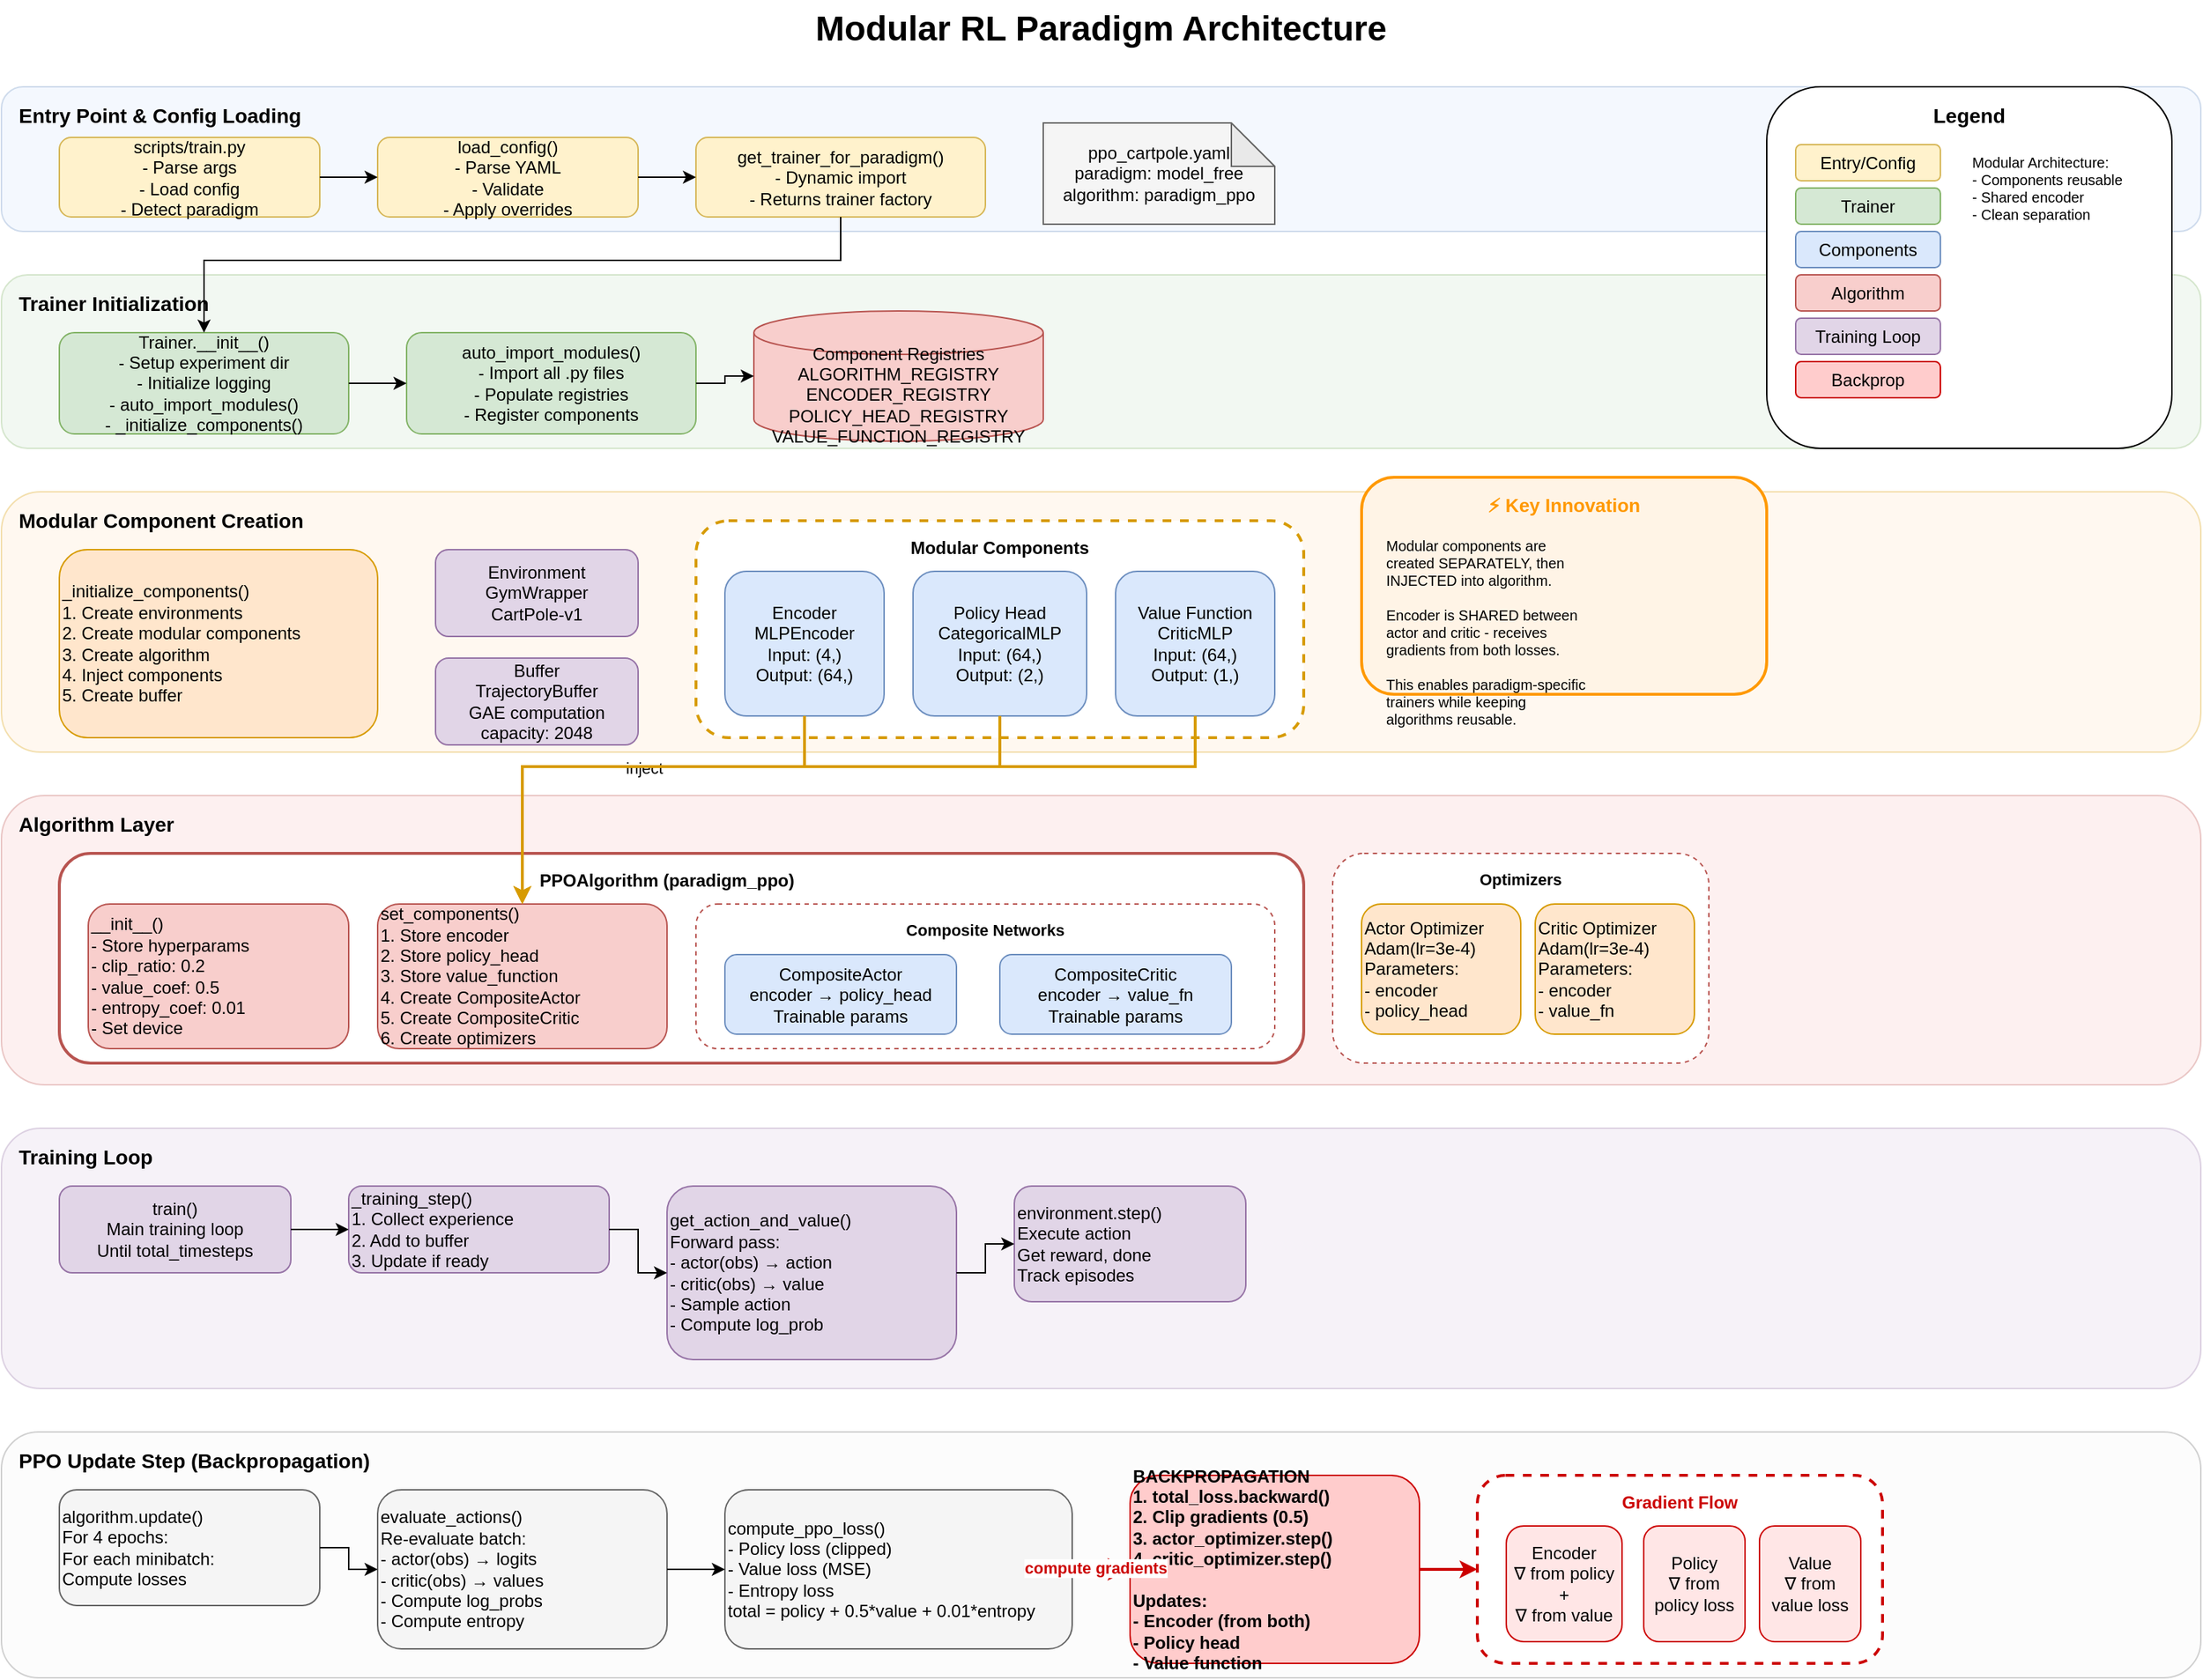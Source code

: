<mxfile version="21.0.0" type="device">
  <diagram id="paradigm-architecture" name="Paradigm Architecture">
    <mxGraphModel dx="1434" dy="844" grid="1" gridSize="10" guides="1" tooltips="1" connect="1" arrows="1" fold="1" page="1" pageScale="1" pageWidth="1600" pageHeight="1200" math="0" shadow="0">
      <root>
        <mxCell id="0" />
        <mxCell id="1" parent="0" />

        <!-- Title -->
        <mxCell id="title" value="Modular RL Paradigm Architecture" style="text;html=1;strokeColor=none;fillColor=none;align=center;verticalAlign=middle;whiteSpace=wrap;rounded=0;fontSize=24;fontStyle=1" vertex="1" parent="1">
          <mxGeometry x="600" y="20" width="400" height="40" as="geometry" />
        </mxCell>

        <!-- Layer 1: Entry Point -->
        <mxCell id="layer1-bg" value="" style="rounded=1;whiteSpace=wrap;html=1;fillColor=#dae8fc;strokeColor=#6c8ebf;opacity=30;" vertex="1" parent="1">
          <mxGeometry x="40" y="80" width="1520" height="100" as="geometry" />
        </mxCell>
        <mxCell id="layer1-label" value="Entry Point &amp; Config Loading" style="text;html=1;strokeColor=none;fillColor=none;align=left;verticalAlign=top;whiteSpace=wrap;rounded=0;fontSize=14;fontStyle=1" vertex="1" parent="1">
          <mxGeometry x="50" y="85" width="200" height="30" as="geometry" />
        </mxCell>

        <mxCell id="train-script" value="scripts/train.py&#xa;- Parse args&#xa;- Load config&#xa;- Detect paradigm" style="rounded=1;whiteSpace=wrap;html=1;fillColor=#fff2cc;strokeColor=#d6b656;" vertex="1" parent="1">
          <mxGeometry x="80" y="115" width="180" height="55" as="geometry" />
        </mxCell>

        <mxCell id="config-loader" value="load_config()&#xa;- Parse YAML&#xa;- Validate&#xa;- Apply overrides" style="rounded=1;whiteSpace=wrap;html=1;fillColor=#fff2cc;strokeColor=#d6b656;" vertex="1" parent="1">
          <mxGeometry x="300" y="115" width="180" height="55" as="geometry" />
        </mxCell>

        <mxCell id="paradigm-router" value="get_trainer_for_paradigm()&#xa;- Dynamic import&#xa;- Returns trainer factory" style="rounded=1;whiteSpace=wrap;html=1;fillColor=#fff2cc;strokeColor=#d6b656;" vertex="1" parent="1">
          <mxGeometry x="520" y="115" width="200" height="55" as="geometry" />
        </mxCell>

        <mxCell id="config-yaml" value="ppo_cartpole.yaml&#xa;paradigm: model_free&#xa;algorithm: paradigm_ppo" style="shape=note;whiteSpace=wrap;html=1;backgroundOutline=1;darkOpacity=0.05;fillColor=#f5f5f5;strokeColor=#666666;" vertex="1" parent="1">
          <mxGeometry x="760" y="105" width="160" height="70" as="geometry" />
        </mxCell>

        <!-- Arrow from train-script to config-loader -->
        <mxCell id="arrow1" style="edgeStyle=orthogonalEdgeStyle;rounded=0;orthogonalLoop=1;jettySize=auto;html=1;exitX=1;exitY=0.5;exitDx=0;exitDy=0;entryX=0;entryY=0.5;entryDx=0;entryDy=0;" edge="1" parent="1" source="train-script" target="config-loader">
          <mxGeometry relative="1" as="geometry" />
        </mxCell>

        <!-- Arrow from config-loader to paradigm-router -->
        <mxCell id="arrow2" style="edgeStyle=orthogonalEdgeStyle;rounded=0;orthogonalLoop=1;jettySize=auto;html=1;exitX=1;exitY=0.5;exitDx=0;exitDy=0;entryX=0;entryY=0.5;entryDx=0;entryDy=0;" edge="1" parent="1" source="config-loader" target="paradigm-router">
          <mxGeometry relative="1" as="geometry" />
        </mxCell>

        <!-- Layer 2: Trainer Initialization -->
        <mxCell id="layer2-bg" value="" style="rounded=1;whiteSpace=wrap;html=1;fillColor=#d5e8d4;strokeColor=#82b366;opacity=30;" vertex="1" parent="1">
          <mxGeometry x="40" y="210" width="1520" height="120" as="geometry" />
        </mxCell>
        <mxCell id="layer2-label" value="Trainer Initialization" style="text;html=1;strokeColor=none;fillColor=none;align=left;verticalAlign=top;whiteSpace=wrap;rounded=0;fontSize=14;fontStyle=1" vertex="1" parent="1">
          <mxGeometry x="50" y="215" width="200" height="30" as="geometry" />
        </mxCell>

        <mxCell id="trainer-init" value="Trainer.__init__()&#xa;- Setup experiment dir&#xa;- Initialize logging&#xa;- auto_import_modules()&#xa;- _initialize_components()" style="rounded=1;whiteSpace=wrap;html=1;fillColor=#d5e8d4;strokeColor=#82b366;" vertex="1" parent="1">
          <mxGeometry x="80" y="250" width="200" height="70" as="geometry" />
        </mxCell>

        <mxCell id="auto-import" value="auto_import_modules()&#xa;- Import all .py files&#xa;- Populate registries&#xa;- Register components" style="rounded=1;whiteSpace=wrap;html=1;fillColor=#d5e8d4;strokeColor=#82b366;" vertex="1" parent="1">
          <mxGeometry x="320" y="250" width="200" height="70" as="geometry" />
        </mxCell>

        <mxCell id="registries" value="Component Registries&#xa;ALGORITHM_REGISTRY&#xa;ENCODER_REGISTRY&#xa;POLICY_HEAD_REGISTRY&#xa;VALUE_FUNCTION_REGISTRY" style="shape=cylinder3;whiteSpace=wrap;html=1;boundedLbl=1;backgroundOutline=1;size=15;fillColor=#f8cecc;strokeColor=#b85450;" vertex="1" parent="1">
          <mxGeometry x="560" y="235" width="200" height="90" as="geometry" />
        </mxCell>

        <!-- Arrow from paradigm-router to trainer-init -->
        <mxCell id="arrow3" style="edgeStyle=orthogonalEdgeStyle;rounded=0;orthogonalLoop=1;jettySize=auto;html=1;exitX=0.5;exitY=1;exitDx=0;exitDy=0;entryX=0.5;entryY=0;entryDx=0;entryDy=0;" edge="1" parent="1" source="paradigm-router" target="trainer-init">
          <mxGeometry relative="1" as="geometry">
            <Array as="points">
              <mxPoint x="620" y="200" />
              <mxPoint x="180" y="200" />
            </Array>
          </mxGeometry>
        </mxCell>

        <!-- Arrow from trainer-init to auto-import -->
        <mxCell id="arrow4" style="edgeStyle=orthogonalEdgeStyle;rounded=0;orthogonalLoop=1;jettySize=auto;html=1;exitX=1;exitY=0.5;exitDx=0;exitDy=0;entryX=0;entryY=0.5;entryDx=0;entryDy=0;" edge="1" parent="1" source="trainer-init" target="auto-import">
          <mxGeometry relative="1" as="geometry" />
        </mxCell>

        <!-- Arrow from auto-import to registries -->
        <mxCell id="arrow5" style="edgeStyle=orthogonalEdgeStyle;rounded=0;orthogonalLoop=1;jettySize=auto;html=1;exitX=1;exitY=0.5;exitDx=0;exitDy=0;entryX=0;entryY=0.5;entryDx=0;entryDy=0;entryPerimeter=0;" edge="1" parent="1" source="auto-import" target="registries">
          <mxGeometry relative="1" as="geometry" />
        </mxCell>

        <!-- Layer 3: Component Creation -->
        <mxCell id="layer3-bg" value="" style="rounded=1;whiteSpace=wrap;html=1;fillColor=#ffe6cc;strokeColor=#d79b00;opacity=30;" vertex="1" parent="1">
          <mxGeometry x="40" y="360" width="1520" height="180" as="geometry" />
        </mxCell>
        <mxCell id="layer3-label" value="Modular Component Creation" style="text;html=1;strokeColor=none;fillColor=none;align=left;verticalAlign=top;whiteSpace=wrap;rounded=0;fontSize=14;fontStyle=1" vertex="1" parent="1">
          <mxGeometry x="50" y="365" width="250" height="30" as="geometry" />
        </mxCell>

        <mxCell id="init-components" value="_initialize_components()&#xa;1. Create environments&#xa;2. Create modular components&#xa;3. Create algorithm&#xa;4. Inject components&#xa;5. Create buffer" style="rounded=1;whiteSpace=wrap;html=1;fillColor=#ffe6cc;strokeColor=#d79b00;align=left;" vertex="1" parent="1">
          <mxGeometry x="80" y="400" width="220" height="130" as="geometry" />
        </mxCell>

        <!-- Environment -->
        <mxCell id="environment" value="Environment&#xa;GymWrapper&#xa;CartPole-v1" style="rounded=1;whiteSpace=wrap;html=1;fillColor=#e1d5e7;strokeColor=#9673a6;" vertex="1" parent="1">
          <mxGeometry x="340" y="400" width="140" height="60" as="geometry" />
        </mxCell>

        <!-- Modular Components Box -->
        <mxCell id="components-box" value="" style="rounded=1;whiteSpace=wrap;html=1;fillColor=#fff;strokeColor=#d79b00;strokeWidth=2;dashed=1;" vertex="1" parent="1">
          <mxGeometry x="520" y="380" width="420" height="150" as="geometry" />
        </mxCell>
        <mxCell id="components-label" value="Modular Components" style="text;html=1;strokeColor=none;fillColor=none;align=center;verticalAlign=top;whiteSpace=wrap;rounded=0;fontSize=12;fontStyle=1" vertex="1" parent="1">
          <mxGeometry x="640" y="385" width="180" height="20" as="geometry" />
        </mxCell>

        <mxCell id="encoder" value="Encoder&#xa;MLPEncoder&#xa;Input: (4,)&#xa;Output: (64,)" style="rounded=1;whiteSpace=wrap;html=1;fillColor=#dae8fc;strokeColor=#6c8ebf;" vertex="1" parent="1">
          <mxGeometry x="540" y="415" width="110" height="100" as="geometry" />
        </mxCell>

        <mxCell id="policy-head" value="Policy Head&#xa;CategoricalMLP&#xa;Input: (64,)&#xa;Output: (2,)" style="rounded=1;whiteSpace=wrap;html=1;fillColor=#dae8fc;strokeColor=#6c8ebf;" vertex="1" parent="1">
          <mxGeometry x="670" y="415" width="120" height="100" as="geometry" />
        </mxCell>

        <mxCell id="value-fn" value="Value Function&#xa;CriticMLP&#xa;Input: (64,)&#xa;Output: (1,)" style="rounded=1;whiteSpace=wrap;html=1;fillColor=#dae8fc;strokeColor=#6c8ebf;" vertex="1" parent="1">
          <mxGeometry x="810" y="415" width="110" height="100" as="geometry" />
        </mxCell>

        <!-- Buffer -->
        <mxCell id="buffer" value="Buffer&#xa;TrajectoryBuffer&#xa;GAE computation&#xa;capacity: 2048" style="rounded=1;whiteSpace=wrap;html=1;fillColor=#e1d5e7;strokeColor=#9673a6;" vertex="1" parent="1">
          <mxGeometry x="340" y="475" width="140" height="60" as="geometry" />
        </mxCell>

        <!-- Layer 4: Algorithm -->
        <mxCell id="layer4-bg" value="" style="rounded=1;whiteSpace=wrap;html=1;fillColor=#f8cecc;strokeColor=#b85450;opacity=30;" vertex="1" parent="1">
          <mxGeometry x="40" y="570" width="1520" height="200" as="geometry" />
        </mxCell>
        <mxCell id="layer4-label" value="Algorithm Layer" style="text;html=1;strokeColor=none;fillColor=none;align=left;verticalAlign=top;whiteSpace=wrap;rounded=0;fontSize=14;fontStyle=1" vertex="1" parent="1">
          <mxGeometry x="50" y="575" width="200" height="30" as="geometry" />
        </mxCell>

        <mxCell id="algorithm-box" value="" style="rounded=1;whiteSpace=wrap;html=1;fillColor=#fff;strokeColor=#b85450;strokeWidth=2;" vertex="1" parent="1">
          <mxGeometry x="80" y="610" width="860" height="145" as="geometry" />
        </mxCell>
        <mxCell id="algorithm-label" value="PPOAlgorithm (paradigm_ppo)" style="text;html=1;strokeColor=none;fillColor=none;align=center;verticalAlign=top;whiteSpace=wrap;rounded=0;fontSize=12;fontStyle=1" vertex="1" parent="1">
          <mxGeometry x="400" y="615" width="200" height="20" as="geometry" />
        </mxCell>

        <mxCell id="algo-init" value="__init__()&#xa;- Store hyperparams&#xa;- clip_ratio: 0.2&#xa;- value_coef: 0.5&#xa;- entropy_coef: 0.01&#xa;- Set device" style="rounded=1;whiteSpace=wrap;html=1;fillColor=#f8cecc;strokeColor=#b85450;align=left;" vertex="1" parent="1">
          <mxGeometry x="100" y="645" width="180" height="100" as="geometry" />
        </mxCell>

        <mxCell id="set-components" value="set_components()&#xa;1. Store encoder&#xa;2. Store policy_head&#xa;3. Store value_function&#xa;4. Create CompositeActor&#xa;5. Create CompositeCritic&#xa;6. Create optimizers" style="rounded=1;whiteSpace=wrap;html=1;fillColor=#f8cecc;strokeColor=#b85450;align=left;" vertex="1" parent="1">
          <mxGeometry x="300" y="645" width="200" height="100" as="geometry" />
        </mxCell>

        <mxCell id="composite-networks" value="" style="rounded=1;whiteSpace=wrap;html=1;fillColor=#fff;strokeColor=#b85450;strokeWidth=1;dashed=1;" vertex="1" parent="1">
          <mxGeometry x="520" y="645" width="400" height="100" as="geometry" />
        </mxCell>
        <mxCell id="composite-label" value="Composite Networks" style="text;html=1;strokeColor=none;fillColor=none;align=center;verticalAlign=top;whiteSpace=wrap;rounded=0;fontSize=11;fontStyle=1" vertex="1" parent="1">
          <mxGeometry x="620" y="650" width="200" height="20" as="geometry" />
        </mxCell>

        <mxCell id="composite-actor" value="CompositeActor&#xa;encoder → policy_head&#xa;Trainable params" style="rounded=1;whiteSpace=wrap;html=1;fillColor=#dae8fc;strokeColor=#6c8ebf;" vertex="1" parent="1">
          <mxGeometry x="540" y="680" width="160" height="55" as="geometry" />
        </mxCell>

        <mxCell id="composite-critic" value="CompositeCritic&#xa;encoder → value_fn&#xa;Trainable params" style="rounded=1;whiteSpace=wrap;html=1;fillColor=#dae8fc;strokeColor=#6c8ebf;" vertex="1" parent="1">
          <mxGeometry x="730" y="680" width="160" height="55" as="geometry" />
        </mxCell>

        <!-- Optimizers -->
        <mxCell id="optimizers-box" value="" style="rounded=1;whiteSpace=wrap;html=1;fillColor=#fff;strokeColor=#b85450;strokeWidth=1;dashed=1;" vertex="1" parent="1">
          <mxGeometry x="960" y="610" width="260" height="145" as="geometry" />
        </mxCell>
        <mxCell id="optimizers-label" value="Optimizers" style="text;html=1;strokeColor=none;fillColor=none;align=center;verticalAlign=top;whiteSpace=wrap;rounded=0;fontSize=11;fontStyle=1" vertex="1" parent="1">
          <mxGeometry x="1020" y="615" width="140" height="20" as="geometry" />
        </mxCell>

        <mxCell id="actor-optimizer" value="Actor Optimizer&#xa;Adam(lr=3e-4)&#xa;Parameters:&#xa;- encoder&#xa;- policy_head" style="rounded=1;whiteSpace=wrap;html=1;fillColor=#ffe6cc;strokeColor=#d79b00;align=left;" vertex="1" parent="1">
          <mxGeometry x="980" y="645" width="110" height="90" as="geometry" />
        </mxCell>

        <mxCell id="critic-optimizer" value="Critic Optimizer&#xa;Adam(lr=3e-4)&#xa;Parameters:&#xa;- encoder&#xa;- value_fn" style="rounded=1;whiteSpace=wrap;html=1;fillColor=#ffe6cc;strokeColor=#d79b00;align=left;" vertex="1" parent="1">
          <mxGeometry x="1100" y="645" width="110" height="90" as="geometry" />
        </mxCell>

        <!-- Arrows from components to algorithm -->
        <mxCell id="arrow-enc-to-algo" style="edgeStyle=orthogonalEdgeStyle;rounded=0;orthogonalLoop=1;jettySize=auto;html=1;exitX=0.5;exitY=1;exitDx=0;exitDy=0;entryX=0.5;entryY=0;entryDx=0;entryDy=0;strokeColor=#d79b00;strokeWidth=2;" edge="1" parent="1" source="encoder" target="set-components">
          <mxGeometry relative="1" as="geometry">
            <Array as="points">
              <mxPoint x="595" y="550" />
              <mxPoint x="400" y="550" />
            </Array>
          </mxGeometry>
        </mxCell>
        <mxCell id="arrow-enc-label" value="inject" style="edgeLabel;html=1;align=center;verticalAlign=middle;resizable=0;points=[];" vertex="1" connectable="0" parent="arrow-enc-to-algo">
          <mxGeometry x="-0.1" y="1" relative="1" as="geometry">
            <mxPoint as="offset" />
          </mxGeometry>
        </mxCell>

        <mxCell id="arrow-policy-to-algo" style="edgeStyle=orthogonalEdgeStyle;rounded=0;orthogonalLoop=1;jettySize=auto;html=1;exitX=0.5;exitY=1;exitDx=0;exitDy=0;entryX=0.5;entryY=0;entryDx=0;entryDy=0;strokeColor=#d79b00;strokeWidth=2;" edge="1" parent="1" source="policy-head" target="set-components">
          <mxGeometry relative="1" as="geometry">
            <Array as="points">
              <mxPoint x="730" y="550" />
              <mxPoint x="400" y="550" />
            </Array>
          </mxGeometry>
        </mxCell>

        <mxCell id="arrow-value-to-algo" style="edgeStyle=orthogonalEdgeStyle;rounded=0;orthogonalLoop=1;jettySize=auto;html=1;exitX=0.5;exitY=1;exitDx=0;exitDy=0;entryX=0.5;entryY=0;entryDx=0;entryDy=0;strokeColor=#d79b00;strokeWidth=2;" edge="1" parent="1" source="value-fn" target="set-components">
          <mxGeometry relative="1" as="geometry">
            <Array as="points">
              <mxPoint x="865" y="550" />
              <mxPoint x="400" y="550" />
            </Array>
          </mxGeometry>
        </mxCell>

        <!-- Layer 5: Training Loop -->
        <mxCell id="layer5-bg" value="" style="rounded=1;whiteSpace=wrap;html=1;fillColor=#e1d5e7;strokeColor=#9673a6;opacity=30;" vertex="1" parent="1">
          <mxGeometry x="40" y="800" width="1520" height="180" as="geometry" />
        </mxCell>
        <mxCell id="layer5-label" value="Training Loop" style="text;html=1;strokeColor=none;fillColor=none;align=left;verticalAlign=top;whiteSpace=wrap;rounded=0;fontSize=14;fontStyle=1" vertex="1" parent="1">
          <mxGeometry x="50" y="805" width="200" height="30" as="geometry" />
        </mxCell>

        <mxCell id="train-loop" value="train()&#xa;Main training loop&#xa;Until total_timesteps" style="rounded=1;whiteSpace=wrap;html=1;fillColor=#e1d5e7;strokeColor=#9673a6;" vertex="1" parent="1">
          <mxGeometry x="80" y="840" width="160" height="60" as="geometry" />
        </mxCell>

        <mxCell id="training-step" value="_training_step()&#xa;1. Collect experience&#xa;2. Add to buffer&#xa;3. Update if ready" style="rounded=1;whiteSpace=wrap;html=1;fillColor=#e1d5e7;strokeColor=#9673a6;align=left;" vertex="1" parent="1">
          <mxGeometry x="280" y="840" width="180" height="60" as="geometry" />
        </mxCell>

        <mxCell id="collect-exp" value="get_action_and_value()&#xa;Forward pass:&#xa;- actor(obs) → action&#xa;- critic(obs) → value&#xa;- Sample action&#xa;- Compute log_prob" style="rounded=1;whiteSpace=wrap;html=1;fillColor=#e1d5e7;strokeColor=#9673a6;align=left;" vertex="1" parent="1">
          <mxGeometry x="500" y="840" width="200" height="120" as="geometry" />
        </mxCell>

        <mxCell id="env-step" value="environment.step()&#xa;Execute action&#xa;Get reward, done&#xa;Track episodes" style="rounded=1;whiteSpace=wrap;html=1;fillColor=#e1d5e7;strokeColor=#9673a6;align=left;" vertex="1" parent="1">
          <mxGeometry x="740" y="840" width="160" height="80" as="geometry" />
        </mxCell>

        <!-- Arrows in training loop -->
        <mxCell id="arrow-train-to-step" style="edgeStyle=orthogonalEdgeStyle;rounded=0;orthogonalLoop=1;jettySize=auto;html=1;exitX=1;exitY=0.5;exitDx=0;exitDy=0;entryX=0;entryY=0.5;entryDx=0;entryDy=0;" edge="1" parent="1" source="train-loop" target="training-step">
          <mxGeometry relative="1" as="geometry" />
        </mxCell>

        <mxCell id="arrow-step-to-collect" style="edgeStyle=orthogonalEdgeStyle;rounded=0;orthogonalLoop=1;jettySize=auto;html=1;exitX=1;exitY=0.5;exitDx=0;exitDy=0;entryX=0;entryY=0.5;entryDx=0;entryDy=0;" edge="1" parent="1" source="training-step" target="collect-exp">
          <mxGeometry relative="1" as="geometry" />
        </mxCell>

        <mxCell id="arrow-collect-to-env" style="edgeStyle=orthogonalEdgeStyle;rounded=0;orthogonalLoop=1;jettySize=auto;html=1;exitX=1;exitY=0.5;exitDx=0;exitDy=0;entryX=0;entryY=0.5;entryDx=0;entryDy=0;" edge="1" parent="1" source="collect-exp" target="env-step">
          <mxGeometry relative="1" as="geometry" />
        </mxCell>

        <!-- Layer 6: Update Step -->
        <mxCell id="layer6-bg" value="" style="rounded=1;whiteSpace=wrap;html=1;fillColor=#f5f5f5;strokeColor=#666666;opacity=30;" vertex="1" parent="1">
          <mxGeometry x="40" y="1010" width="1520" height="170" as="geometry" />
        </mxCell>
        <mxCell id="layer6-label" value="PPO Update Step (Backpropagation)" style="text;html=1;strokeColor=none;fillColor=none;align=left;verticalAlign=top;whiteSpace=wrap;rounded=0;fontSize=14;fontStyle=1" vertex="1" parent="1">
          <mxGeometry x="50" y="1015" width="300" height="30" as="geometry" />
        </mxCell>

        <mxCell id="algo-update" value="algorithm.update()&#xa;For 4 epochs:&#xa;  For each minibatch:&#xa;    Compute losses" style="rounded=1;whiteSpace=wrap;html=1;fillColor=#f5f5f5;strokeColor=#666666;align=left;" vertex="1" parent="1">
          <mxGeometry x="80" y="1050" width="180" height="80" as="geometry" />
        </mxCell>

        <mxCell id="evaluate-actions" value="evaluate_actions()&#xa;Re-evaluate batch:&#xa;- actor(obs) → logits&#xa;- critic(obs) → values&#xa;- Compute log_probs&#xa;- Compute entropy" style="rounded=1;whiteSpace=wrap;html=1;fillColor=#f5f5f5;strokeColor=#666666;align=left;" vertex="1" parent="1">
          <mxGeometry x="300" y="1050" width="200" height="110" as="geometry" />
        </mxCell>

        <mxCell id="compute-loss" value="compute_ppo_loss()&#xa;- Policy loss (clipped)&#xa;- Value loss (MSE)&#xa;- Entropy loss&#xa;total = policy + 0.5*value + 0.01*entropy" style="rounded=1;whiteSpace=wrap;html=1;fillColor=#f5f5f5;strokeColor=#666666;align=left;" vertex="1" parent="1">
          <mxGeometry x="540" y="1050" width="240" height="110" as="geometry" />
        </mxCell>

        <mxCell id="backprop" value="BACKPROPAGATION&#xa;1. total_loss.backward()&#xa;2. Clip gradients (0.5)&#xa;3. actor_optimizer.step()&#xa;4. critic_optimizer.step()&#xa;&#xa;Updates:&#xa;- Encoder (from both)&#xa;- Policy head&#xa;- Value function" style="rounded=1;whiteSpace=wrap;html=1;fillColor=#ffcccc;strokeColor=#cc0000;align=left;fontStyle=1" vertex="1" parent="1">
          <mxGeometry x="820" y="1040" width="200" height="130" as="geometry" />
        </mxCell>

        <!-- Gradient flow visualization -->
        <mxCell id="gradient-box" value="" style="rounded=1;whiteSpace=wrap;html=1;fillColor=#fff;strokeColor=#cc0000;strokeWidth=2;dashed=1;" vertex="1" parent="1">
          <mxGeometry x="1060" y="1040" width="280" height="130" as="geometry" />
        </mxCell>
        <mxCell id="gradient-label" value="Gradient Flow" style="text;html=1;strokeColor=none;fillColor=none;align=center;verticalAlign=top;whiteSpace=wrap;rounded=0;fontSize=12;fontStyle=1;fontColor=#cc0000;" vertex="1" parent="1">
          <mxGeometry x="1140" y="1045" width="120" height="20" as="geometry" />
        </mxCell>

        <mxCell id="grad-encoder" value="Encoder&#xa;∇ from policy +&#xa;∇ from value" style="rounded=1;whiteSpace=wrap;html=1;fillColor=#ffe6e6;strokeColor=#cc0000;" vertex="1" parent="1">
          <mxGeometry x="1080" y="1075" width="80" height="80" as="geometry" />
        </mxCell>

        <mxCell id="grad-policy" value="Policy&#xa;∇ from&#xa;policy loss" style="rounded=1;whiteSpace=wrap;html=1;fillColor=#ffe6e6;strokeColor=#cc0000;" vertex="1" parent="1">
          <mxGeometry x="1175" y="1075" width="70" height="80" as="geometry" />
        </mxCell>

        <mxCell id="grad-value" value="Value&#xa;∇ from&#xa;value loss" style="rounded=1;whiteSpace=wrap;html=1;fillColor=#ffe6e6;strokeColor=#cc0000;" vertex="1" parent="1">
          <mxGeometry x="1255" y="1075" width="70" height="80" as="geometry" />
        </mxCell>

        <!-- Arrows in update -->
        <mxCell id="arrow-update-to-eval" style="edgeStyle=orthogonalEdgeStyle;rounded=0;orthogonalLoop=1;jettySize=auto;html=1;exitX=1;exitY=0.5;exitDx=0;exitDy=0;entryX=0;entryY=0.5;entryDx=0;entryDy=0;" edge="1" parent="1" source="algo-update" target="evaluate-actions">
          <mxGeometry relative="1" as="geometry" />
        </mxCell>

        <mxCell id="arrow-eval-to-loss" style="edgeStyle=orthogonalEdgeStyle;rounded=0;orthogonalLoop=1;jettySize=auto;html=1;exitX=1;exitY=0.5;exitDx=0;exitDy=0;entryX=0;entryY=0.5;entryDx=0;entryDy=0;" edge="1" parent="1" source="evaluate-actions" target="compute-loss">
          <mxGeometry relative="1" as="geometry" />
        </mxCell>

        <mxCell id="arrow-loss-to-backprop" style="edgeStyle=orthogonalEdgeStyle;rounded=0;orthogonalLoop=1;jettySize=auto;html=1;exitX=1;exitY=0.5;exitDx=0;exitDy=0;entryX=0;entryY=0.5;entryDx=0;entryDy=0;strokeColor=#cc0000;strokeWidth=3;" edge="1" parent="1" source="compute-loss" target="backprop">
          <mxGeometry relative="1" as="geometry" />
        </mxCell>
        <mxCell id="arrow-loss-label" value="compute gradients" style="edgeLabel;html=1;align=center;verticalAlign=middle;resizable=0;points=[];fontColor=#cc0000;fontStyle=1" vertex="1" connectable="0" parent="arrow-loss-to-backprop">
          <mxGeometry x="-0.2" y="1" relative="1" as="geometry">
            <mxPoint as="offset" />
          </mxGeometry>
        </mxCell>

        <mxCell id="arrow-backprop-to-grad" style="edgeStyle=orthogonalEdgeStyle;rounded=0;orthogonalLoop=1;jettySize=auto;html=1;exitX=1;exitY=0.5;exitDx=0;exitDy=0;entryX=0;entryY=0.5;entryDx=0;entryDy=0;strokeColor=#cc0000;strokeWidth=2;" edge="1" parent="1" source="backprop" target="gradient-box">
          <mxGeometry relative="1" as="geometry" />
        </mxCell>

        <!-- Legend -->
        <mxCell id="legend-box" value="" style="rounded=1;whiteSpace=wrap;html=1;fillColor=#fff;strokeColor=#000;strokeWidth=1;" vertex="1" parent="1">
          <mxGeometry x="1260" y="80" width="280" height="250" as="geometry" />
        </mxCell>
        <mxCell id="legend-title" value="Legend" style="text;html=1;strokeColor=none;fillColor=none;align=center;verticalAlign=top;whiteSpace=wrap;rounded=0;fontSize=14;fontStyle=1" vertex="1" parent="1">
          <mxGeometry x="1350" y="85" width="100" height="30" as="geometry" />
        </mxCell>

        <mxCell id="legend-entry" value="Entry/Config" style="rounded=1;whiteSpace=wrap;html=1;fillColor=#fff2cc;strokeColor=#d6b656;" vertex="1" parent="1">
          <mxGeometry x="1280" y="120" width="100" height="25" as="geometry" />
        </mxCell>

        <mxCell id="legend-trainer" value="Trainer" style="rounded=1;whiteSpace=wrap;html=1;fillColor=#d5e8d4;strokeColor=#82b366;" vertex="1" parent="1">
          <mxGeometry x="1280" y="150" width="100" height="25" as="geometry" />
        </mxCell>

        <mxCell id="legend-components" value="Components" style="rounded=1;whiteSpace=wrap;html=1;fillColor=#dae8fc;strokeColor=#6c8ebf;" vertex="1" parent="1">
          <mxGeometry x="1280" y="180" width="100" height="25" as="geometry" />
        </mxCell>

        <mxCell id="legend-algorithm" value="Algorithm" style="rounded=1;whiteSpace=wrap;html=1;fillColor=#f8cecc;strokeColor=#b85450;" vertex="1" parent="1">
          <mxGeometry x="1280" y="210" width="100" height="25" as="geometry" />
        </mxCell>

        <mxCell id="legend-training" value="Training Loop" style="rounded=1;whiteSpace=wrap;html=1;fillColor=#e1d5e7;strokeColor=#9673a6;" vertex="1" parent="1">
          <mxGeometry x="1280" y="240" width="100" height="25" as="geometry" />
        </mxCell>

        <mxCell id="legend-backprop" value="Backprop" style="rounded=1;whiteSpace=wrap;html=1;fillColor=#ffcccc;strokeColor=#cc0000;" vertex="1" parent="1">
          <mxGeometry x="1280" y="270" width="100" height="25" as="geometry" />
        </mxCell>

        <mxCell id="legend-desc" value="Modular Architecture:&#xa;- Components reusable&#xa;- Shared encoder&#xa;- Clean separation" style="text;html=1;strokeColor=none;fillColor=none;align=left;verticalAlign=top;whiteSpace=wrap;rounded=0;fontSize=10;" vertex="1" parent="1">
          <mxGeometry x="1400" y="120" width="130" height="80" as="geometry" />
        </mxCell>

        <!-- Key Insight Box -->
        <mxCell id="insight-box" value="" style="rounded=1;whiteSpace=wrap;html=1;fillColor=#fff4e6;strokeColor=#ff9900;strokeWidth=2;" vertex="1" parent="1">
          <mxGeometry x="980" y="350" width="280" height="150" as="geometry" />
        </mxCell>
        <mxCell id="insight-title" value="⚡ Key Innovation" style="text;html=1;strokeColor=none;fillColor=none;align=center;verticalAlign=top;whiteSpace=wrap;rounded=0;fontSize=13;fontStyle=1;fontColor=#ff9900;" vertex="1" parent="1">
          <mxGeometry x="1030" y="355" width="180" height="25" as="geometry" />
        </mxCell>
        <mxCell id="insight-text" value="Modular components are&#xa;created SEPARATELY, then&#xa;INJECTED into algorithm.&#xa;&#xa;Encoder is SHARED between&#xa;actor and critic - receives&#xa;gradients from both losses.&#xa;&#xa;This enables paradigm-specific&#xa;trainers while keeping&#xa;algorithms reusable." style="text;html=1;strokeColor=none;fillColor=none;align=left;verticalAlign=top;whiteSpace=wrap;rounded=0;fontSize=10;" vertex="1" parent="1">
          <mxGeometry x="995" y="385" width="250" height="105" as="geometry" />
        </mxCell>

      </root>
    </mxGraphModel>
  </diagram>
</mxfile>
